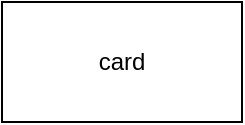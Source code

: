 <mxfile version="24.6.3" type="github">
  <diagram name="第 1 页" id="hD5VJrIIW-oPZ-sE8mMR">
    <mxGraphModel dx="1381" dy="732" grid="1" gridSize="10" guides="1" tooltips="1" connect="1" arrows="1" fold="1" page="1" pageScale="1" pageWidth="1600" pageHeight="1200" math="0" shadow="0">
      <root>
        <mxCell id="0" />
        <mxCell id="1" parent="0" />
        <mxCell id="Bd_30c_2kfmLjfsX3W71-1" value="card" style="rounded=0;whiteSpace=wrap;html=1;" vertex="1" parent="1">
          <mxGeometry x="370" y="550" width="120" height="60" as="geometry" />
        </mxCell>
      </root>
    </mxGraphModel>
  </diagram>
</mxfile>

